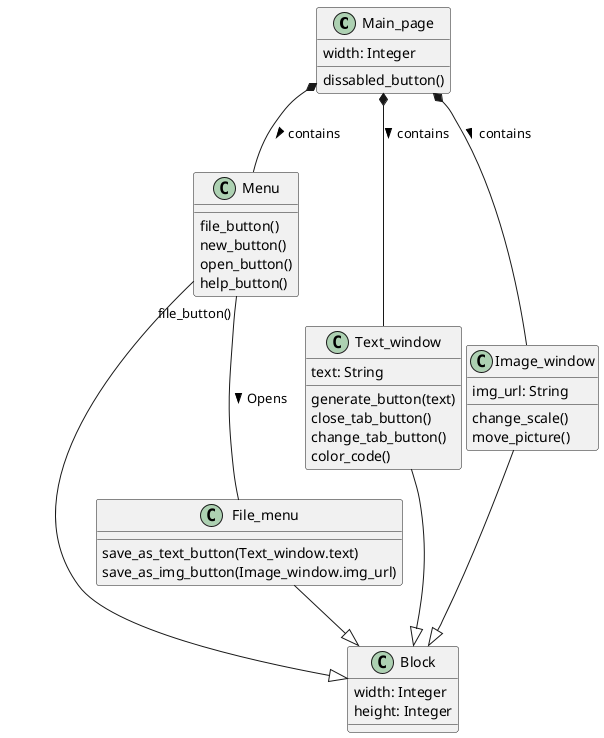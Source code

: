 @startuml

class Main_page{
    width: Integer

    dissabled_button()
}

class Block{
    width: Integer
    height: Integer
}


class Menu{

    file_button()
    new_button()
    open_button()
    help_button()
}


class File_menu{

    save_as_text_button(Text_window.text)
    save_as_img_button(Image_window.img_url)
}


class Text_window{
    text: String

    generate_button(text)
    close_tab_button()
    change_tab_button()
    color_code()
}

class Image_window{
    img_url: String

    change_scale()
    move_picture()
}

Menu --|> Block
File_menu --|> Block
Text_window --|> Block
Image_window --|> Block

Menu "file_button()" -- File_menu : > Opens
Main_page *-- Menu : > contains
Main_page *-- Text_window : > contains
Main_page *-- Image_window : > contains


@enduml